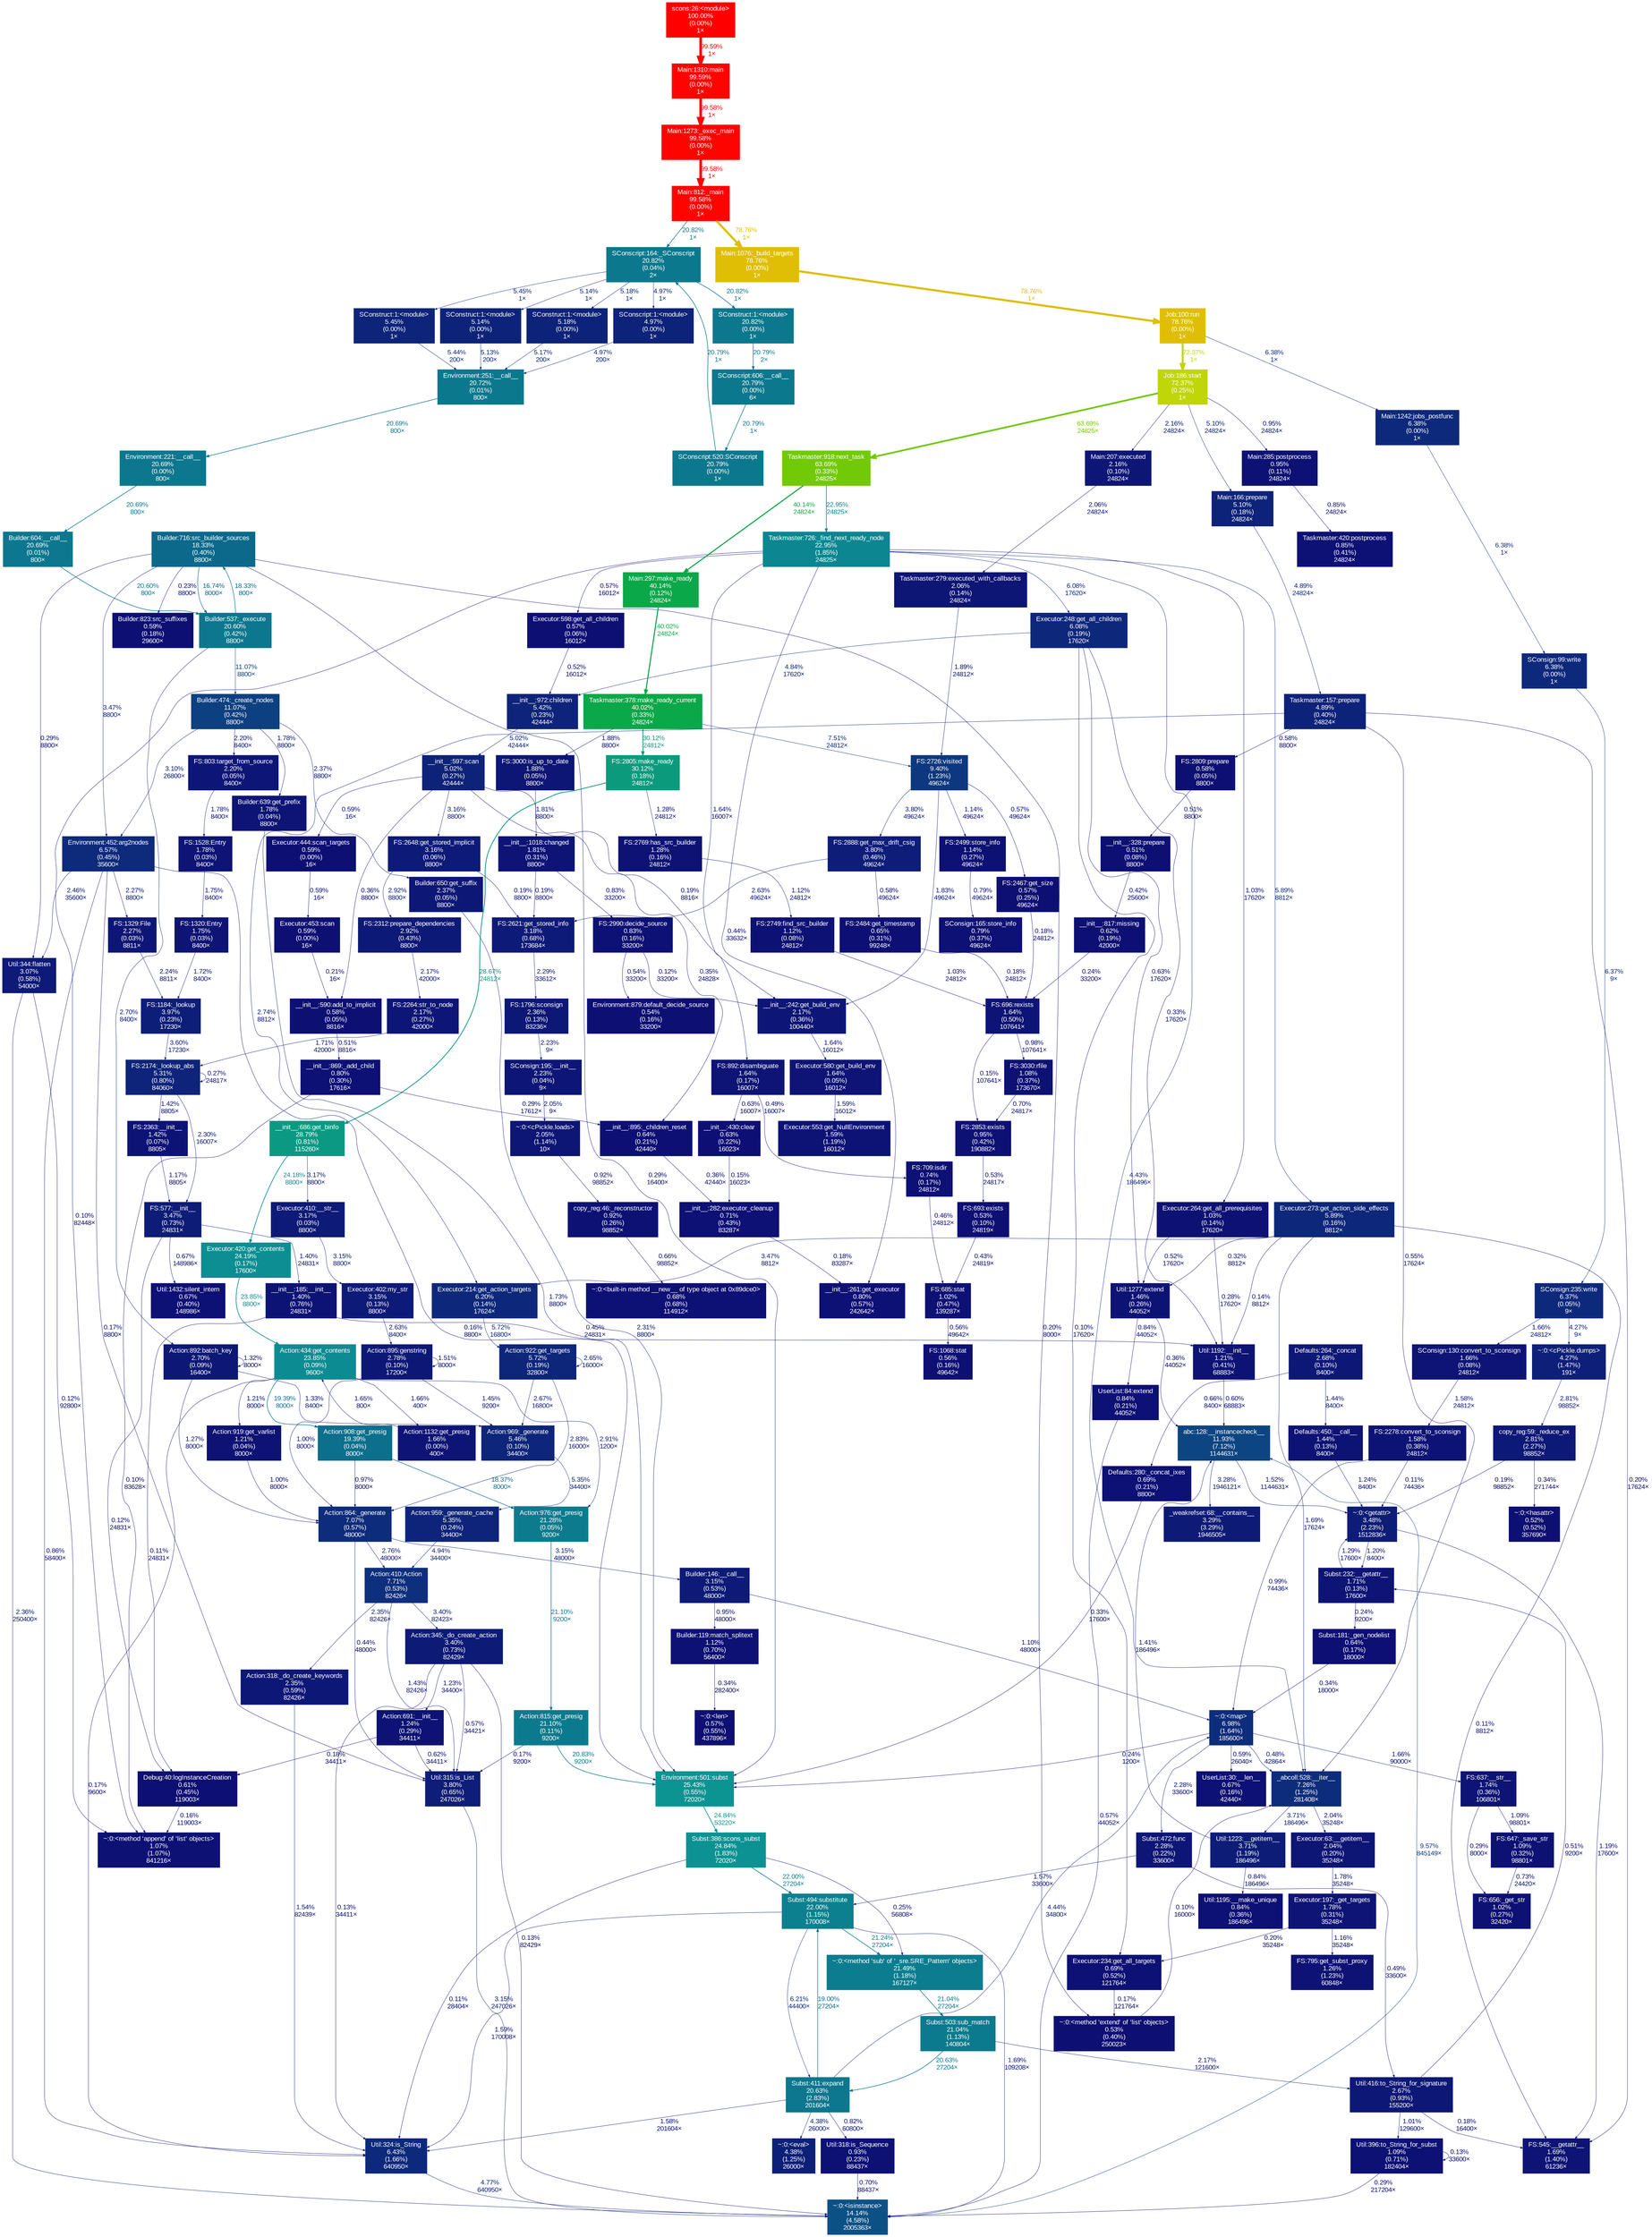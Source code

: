 digraph {
	graph [ranksep=0.25, fontname=Arial, nodesep=0.125];
	node [fontname=Arial, style=filled, height=0, width=0, shape=box, fontcolor=white];
	edge [fontname=Arial];
	0 [color="#0d247a", fontcolor="#ffffff", fontsize="10.00", label="FS:2174:_lookup_abs\n5.31%\n(0.80%)\n84060×"];
	0 -> 0 [color="#0d0e73", label="0.27%\n24817×", arrowsize="0.35", fontsize="10.00", fontcolor="#0d0e73", labeldistance="0.50", penwidth="0.50"];
	0 -> 933 [color="#0d1375", label="1.42%\n8805×", arrowsize="0.35", fontsize="10.00", fontcolor="#0d1375", labeldistance="0.50", penwidth="0.50"];
	0 -> 583 [color="#0d1676", label="2.30%\n16007×", arrowsize="0.35", fontsize="10.00", fontcolor="#0d1676", labeldistance="0.50", penwidth="0.50"];
	1 [color="#0d1e78", fontcolor="#ffffff", fontsize="10.00", label="FS:1184:_lookup\n3.97%\n(0.23%)\n17230×"];
	1 -> 0 [color="#0d1c77", label="3.60%\n17230×", arrowsize="0.35", fontsize="10.00", fontcolor="#0d1c77", labeldistance="0.50", penwidth="0.50"];
	2 [color="#0d1676", fontcolor="#ffffff", fontsize="10.00", label="FS:2264:str_to_node\n2.17%\n(0.27%)\n42000×"];
	2 -> 0 [color="#0d1475", label="1.71%\n42000×", arrowsize="0.35", fontsize="10.00", fontcolor="#0d1475", labeldistance="0.50", penwidth="0.50"];
	4 [color="#0c8691", fontcolor="#ffffff", fontsize="10.00", label="Taskmaster:726:_find_next_ready_node\n22.95%\n(1.85%)\n24825×"];
	4 -> 194 [color="#0d1475", label="1.64%\n16007×", arrowsize="0.35", fontsize="10.00", fontcolor="#0d1475", labeldistance="0.50", penwidth="0.50"];
	4 -> 329 [color="#0d277a", label="5.89%\n8812×", arrowsize="0.35", fontsize="10.00", fontcolor="#0d277a", labeldistance="0.50", penwidth="0.50"];
	4 -> 881 [color="#0d1174", label="1.03%\n17620×", arrowsize="0.35", fontsize="10.00", fontcolor="#0d1174", labeldistance="0.50", penwidth="0.50"];
	4 -> 916 [color="#0d0d73", label="0.10%\n82448×", arrowsize="0.35", fontsize="10.00", fontcolor="#0d0d73", labeldistance="0.50", penwidth="0.50"];
	4 -> 149 [color="#0d0f73", label="0.44%\n33632×", arrowsize="0.35", fontsize="10.00", fontcolor="#0d0f73", labeldistance="0.50", penwidth="0.50"];
	4 -> 343 [color="#0d0f73", label="0.57%\n16012×", arrowsize="0.35", fontsize="10.00", fontcolor="#0d0f73", labeldistance="0.50", penwidth="0.50"];
	4 -> 697 [color="#0d2078", label="4.43%\n186496×", arrowsize="0.35", fontsize="10.00", fontcolor="#0d2078", labeldistance="0.50", penwidth="0.50"];
	4 -> 668 [color="#0d277b", label="6.08%\n17620×", arrowsize="0.35", fontsize="10.00", fontcolor="#0d277b", labeldistance="0.50", penwidth="0.50"];
	11 [color="#0d1074", fontcolor="#ffffff", fontsize="10.00", label="__init__:282:executor_cleanup\n0.71%\n(0.43%)\n83287×"];
	11 -> 149 [color="#0d0d73", label="0.18%\n83287×", arrowsize="0.35", fontsize="10.00", fontcolor="#0d0d73", labeldistance="0.50", penwidth="0.50"];
	12 [color="#0d1876", fontcolor="#ffffff", fontsize="10.00", label="Action:892:batch_key\n2.70%\n(0.09%)\n16400×"];
	12 -> 202 [color="#0d1274", label="1.33%\n8400×", arrowsize="0.35", fontsize="10.00", fontcolor="#0d1274", labeldistance="0.50", penwidth="0.50"];
	12 -> 563 [color="#0d1274", label="1.27%\n8000×", arrowsize="0.35", fontsize="10.00", fontcolor="#0d1274", labeldistance="0.50", penwidth="0.50"];
	12 -> 12 [color="#0d1274", label="1.32%\n8000×", arrowsize="0.35", fontsize="10.00", fontcolor="#0d1274", labeldistance="0.50", penwidth="0.50"];
	13 [color="#0c778e", fontcolor="#ffffff", fontsize="10.00", label="Builder:537:_execute\n20.60%\n(0.42%)\n8800×"];
	13 -> 12 [color="#0d1876", label="2.70%\n8400×", arrowsize="0.35", fontsize="10.00", fontcolor="#0d1876", labeldistance="0.50", penwidth="0.50"];
	13 -> 15 [color="#0c698b", label="18.33%\n800×", arrowsize="0.43", fontsize="10.00", fontcolor="#0c698b", labeldistance="0.73", penwidth="0.73"];
	13 -> 16 [color="#0d4081", label="11.07%\n8800×", arrowsize="0.35", fontsize="10.00", fontcolor="#0d4081", labeldistance="0.50", penwidth="0.50"];
	15 [color="#0c698b", fontcolor="#ffffff", fontsize="10.00", label="Builder:716:src_builder_sources\n18.33%\n(0.40%)\n8800×"];
	15 -> 357 [color="#0d0e73", label="0.29%\n16400×", arrowsize="0.35", fontsize="10.00", fontcolor="#0d0e73", labeldistance="0.50", penwidth="0.50"];
	15 -> 359 [color="#0d1c77", label="3.47%\n8800×", arrowsize="0.35", fontsize="10.00", fontcolor="#0d1c77", labeldistance="0.50", penwidth="0.50"];
	15 -> 13 [color="#0c5f88", label="16.74%\n8000×", arrowsize="0.41", fontsize="10.00", fontcolor="#0c5f88", labeldistance="0.67", penwidth="0.67"];
	15 -> 83 [color="#0d0e73", label="0.23%\n8800×", arrowsize="0.35", fontsize="10.00", fontcolor="#0d0e73", labeldistance="0.50", penwidth="0.50"];
	15 -> 309 [color="#0d0e73", label="0.29%\n8800×", arrowsize="0.35", fontsize="10.00", fontcolor="#0d0e73", labeldistance="0.50", penwidth="0.50"];
	15 -> 517 [color="#0d0e73", label="0.20%\n8000×", arrowsize="0.35", fontsize="10.00", fontcolor="#0d0e73", labeldistance="0.50", penwidth="0.50"];
	16 [color="#0d4081", fontcolor="#ffffff", fontsize="10.00", label="Builder:474:_create_nodes\n11.07%\n(0.42%)\n8800×"];
	16 -> 359 [color="#0d1a77", label="3.10%\n26800×", arrowsize="0.35", fontsize="10.00", fontcolor="#0d1a77", labeldistance="0.50", penwidth="0.50"];
	16 -> 78 [color="#0d1676", label="2.20%\n8400×", arrowsize="0.35", fontsize="10.00", fontcolor="#0d1676", labeldistance="0.50", penwidth="0.50"];
	16 -> 360 [color="#0d1475", label="1.78%\n8800×", arrowsize="0.35", fontsize="10.00", fontcolor="#0d1475", labeldistance="0.50", penwidth="0.50"];
	16 -> 158 [color="#0d1776", label="2.37%\n8800×", arrowsize="0.35", fontsize="10.00", fontcolor="#0d1776", labeldistance="0.50", penwidth="0.50"];
	18 [color="#0d0f73", fontcolor="#ffffff", fontsize="10.00", label="Environment:879:default_decide_source\n0.54%\n(0.16%)\n33200×"];
	50 [color="#fe0400", fontcolor="#ffffff", fontsize="10.00", label="Main:812:_main\n99.58%\n(0.00%)\n1×"];
	50 -> 260 [color="#0c788e", label="20.82%\n1×", arrowsize="0.46", fontsize="10.00", fontcolor="#0c788e", labeldistance="0.83", penwidth="0.83"];
	50 -> 398 [color="#dfbe05", label="78.76%\n1×", arrowsize="0.89", fontsize="10.00", fontcolor="#dfbe05", labeldistance="3.15", penwidth="3.15"];
	64 [color="#fe0400", fontcolor="#ffffff", fontsize="10.00", label="Main:1310:main\n99.59%\n(0.00%)\n1×"];
	64 -> 313 [color="#fe0400", label="99.58%\n1×", arrowsize="1.00", fontsize="10.00", fontcolor="#fe0400", labeldistance="3.98", penwidth="3.98"];
	74 [color="#0c9983", fontcolor="#ffffff", fontsize="10.00", label="__init__:686:get_binfo\n28.79%\n(0.81%)\n115260×"];
	74 -> 615 [color="#0c8e92", label="24.18%\n8800×", arrowsize="0.49", fontsize="10.00", fontcolor="#0c8e92", labeldistance="0.97", penwidth="0.97"];
	74 -> 240 [color="#0d1a77", label="3.17%\n8800×", arrowsize="0.35", fontsize="10.00", fontcolor="#0d1a77", labeldistance="0.50", penwidth="0.50"];
	78 [color="#0d1676", fontcolor="#ffffff", fontsize="10.00", label="FS:803:target_from_source\n2.20%\n(0.05%)\n8400×"];
	78 -> 135 [color="#0d1475", label="1.78%\n8400×", arrowsize="0.35", fontsize="10.00", fontcolor="#0d1475", labeldistance="0.50", penwidth="0.50"];
	83 [color="#0d0f73", fontcolor="#ffffff", fontsize="10.00", label="Builder:823:src_suffixes\n0.59%\n(0.18%)\n29600×"];
	94 [color="#0c788e", fontcolor="#ffffff", fontsize="10.00", label="SConscript:520:SConscript\n20.79%\n(0.00%)\n1×"];
	94 -> 260 [color="#0c788e", label="20.79%\n1×", arrowsize="0.46", fontsize="10.00", fontcolor="#0c788e", labeldistance="0.83", penwidth="0.83"];
	120 [color="#0ba849", fontcolor="#ffffff", fontsize="10.00", label="Taskmaster:378:make_ready_current\n40.02%\n(0.33%)\n24824×"];
	120 -> 689 [color="#0d1575", label="1.88%\n8800×", arrowsize="0.35", fontsize="10.00", fontcolor="#0d1575", labeldistance="0.50", penwidth="0.50"];
	120 -> 601 [color="#0c9a7d", label="30.12%\n24812×", arrowsize="0.55", fontsize="10.00", fontcolor="#0c9a7d", labeldistance="1.20", penwidth="1.20"];
	120 -> 121 [color="#0d2e7c", label="7.51%\n24812×", arrowsize="0.35", fontsize="10.00", fontcolor="#0d2e7c", labeldistance="0.50", penwidth="0.50"];
	121 [color="#0d387f", fontcolor="#ffffff", fontsize="10.00", label="FS:2726:visited\n9.40%\n(1.23%)\n49624×"];
	121 -> 781 [color="#0d0f73", label="0.57%\n49624×", arrowsize="0.35", fontsize="10.00", fontcolor="#0d0f73", labeldistance="0.50", penwidth="0.50"];
	121 -> 532 [color="#0d1174", label="1.14%\n49624×", arrowsize="0.35", fontsize="10.00", fontcolor="#0d1174", labeldistance="0.50", penwidth="0.50"];
	121 -> 502 [color="#0d1d78", label="3.80%\n49624×", arrowsize="0.35", fontsize="10.00", fontcolor="#0d1d78", labeldistance="0.50", penwidth="0.50"];
	121 -> 152 [color="#0d1475", label="1.83%\n49624×", arrowsize="0.35", fontsize="10.00", fontcolor="#0d1475", labeldistance="0.50", penwidth="0.50"];
	122 [color="#0d2279", fontcolor="#ffffff", fontsize="10.00", label="__init__:597:scan\n5.02%\n(0.27%)\n42444×"];
	122 -> 546 [color="#0d1a77", label="3.16%\n8800×", arrowsize="0.35", fontsize="10.00", fontcolor="#0d1a77", labeldistance="0.50", penwidth="0.50"];
	122 -> 209 [color="#0d0e73", label="0.35%\n24828×", arrowsize="0.35", fontsize="10.00", fontcolor="#0d0e73", labeldistance="0.50", penwidth="0.50"];
	122 -> 152 [color="#0d0e73", label="0.19%\n8816×", arrowsize="0.35", fontsize="10.00", fontcolor="#0d0e73", labeldistance="0.50", penwidth="0.50"];
	122 -> 733 [color="#0d0f73", label="0.59%\n16×", arrowsize="0.35", fontsize="10.00", fontcolor="#0d0f73", labeldistance="0.50", penwidth="0.50"];
	122 -> 702 [color="#0d0e73", label="0.36%\n8800×", arrowsize="0.35", fontsize="10.00", fontcolor="#0d0e73", labeldistance="0.50", penwidth="0.50"];
	124 [color="#0d1475", fontcolor="#ffffff", fontsize="10.00", label="__init__:1018:changed\n1.81%\n(0.31%)\n8800×"];
	124 -> 324 [color="#0d0e73", label="0.19%\n8800×", arrowsize="0.35", fontsize="10.00", fontcolor="#0d0e73", labeldistance="0.50", penwidth="0.50"];
	124 -> 181 [color="#0d1074", label="0.83%\n33200×", arrowsize="0.35", fontsize="10.00", fontcolor="#0d1074", labeldistance="0.50", penwidth="0.50"];
	125 [color="#0d1676", fontcolor="#ffffff", fontsize="10.00", label="Main:207:executed\n2.16%\n(0.10%)\n24824×"];
	125 -> 612 [color="#0d1575", label="2.06%\n24824×", arrowsize="0.35", fontsize="10.00", fontcolor="#0d1575", labeldistance="0.50", penwidth="0.50"];
	129 [color="#0d247a", fontcolor="#ffffff", fontsize="10.00", label="__init__:972:children\n5.42%\n(0.23%)\n42444×"];
	129 -> 122 [color="#0d2279", label="5.02%\n42444×", arrowsize="0.35", fontsize="10.00", fontcolor="#0d2279", labeldistance="0.50", penwidth="0.50"];
	134 [color="#0d1475", fontcolor="#ffffff", fontsize="10.00", label="FS:1320:Entry\n1.75%\n(0.03%)\n8400×"];
	134 -> 1 [color="#0d1475", label="1.72%\n8400×", arrowsize="0.35", fontsize="10.00", fontcolor="#0d1475", labeldistance="0.50", penwidth="0.50"];
	135 [color="#0d1475", fontcolor="#ffffff", fontsize="10.00", label="FS:1528:Entry\n1.78%\n(0.03%)\n8400×"];
	135 -> 134 [color="#0d1475", label="1.75%\n8400×", arrowsize="0.35", fontsize="10.00", fontcolor="#0d1475", labeldistance="0.50", penwidth="0.50"];
	149 [color="#0d1074", fontcolor="#ffffff", fontsize="10.00", label="__init__:261:get_executor\n0.80%\n(0.57%)\n242642×"];
	151 [color="#72c908", fontcolor="#ffffff", fontsize="10.00", label="Taskmaster:918:next_task\n63.69%\n(0.33%)\n24825×"];
	151 -> 4 [color="#0c8691", label="22.95%\n24825×", arrowsize="0.48", fontsize="10.00", fontcolor="#0c8691", labeldistance="0.92", penwidth="0.92"];
	151 -> 1182 [color="#0ba849", label="40.14%\n24824×", arrowsize="0.63", fontsize="10.00", fontcolor="#0ba849", labeldistance="1.61", penwidth="1.61"];
	152 [color="#0d1676", fontcolor="#ffffff", fontsize="10.00", label="__init__:242:get_build_env\n2.17%\n(0.36%)\n100440×"];
	152 -> 586 [color="#0d1475", label="1.64%\n16012×", arrowsize="0.35", fontsize="10.00", fontcolor="#0d1475", labeldistance="0.50", penwidth="0.50"];
	153 [color="#0d2279", fontcolor="#ffffff", fontsize="10.00", label="Taskmaster:157:prepare\n4.89%\n(0.40%)\n24824×"];
	153 -> 697 [color="#0d0f73", label="0.55%\n17624×", arrowsize="0.35", fontsize="10.00", fontcolor="#0d0f73", labeldistance="0.50", penwidth="0.50"];
	153 -> 175 [color="#0d0e73", label="0.20%\n17624×", arrowsize="0.35", fontsize="10.00", fontcolor="#0d0e73", labeldistance="0.50", penwidth="0.50"];
	153 -> 637 [color="#0d0f73", label="0.58%\n8800×", arrowsize="0.35", fontsize="10.00", fontcolor="#0d0f73", labeldistance="0.50", penwidth="0.50"];
	153 -> 734 [color="#0d1876", label="2.74%\n8812×", arrowsize="0.35", fontsize="10.00", fontcolor="#0d1876", labeldistance="0.50", penwidth="0.50"];
	156 [color="#0d1274", fontcolor="#ffffff", fontsize="10.00", label="Action:919:get_varlist\n1.21%\n(0.04%)\n8000×"];
	156 -> 563 [color="#0d1174", label="1.00%\n8000×", arrowsize="0.35", fontsize="10.00", fontcolor="#0d1174", labeldistance="0.50", penwidth="0.50"];
	157 [color="#0c8c92", fontcolor="#ffffff", fontsize="10.00", label="Action:434:get_contents\n23.85%\n(0.09%)\n9600×"];
	157 -> 614 [color="#0d1475", label="1.66%\n400×", arrowsize="0.35", fontsize="10.00", fontcolor="#0d1475", labeldistance="0.50", penwidth="0.50"];
	157 -> 156 [color="#0d1274", label="1.21%\n8000×", arrowsize="0.35", fontsize="10.00", fontcolor="#0d1274", labeldistance="0.50", penwidth="0.50"];
	157 -> 301 [color="#0d0d73", label="0.17%\n9600×", arrowsize="0.35", fontsize="10.00", fontcolor="#0d0d73", labeldistance="0.50", penwidth="0.50"];
	157 -> 1039 [color="#0d1976", label="2.91%\n1200×", arrowsize="0.35", fontsize="10.00", fontcolor="#0d1976", labeldistance="0.50", penwidth="0.50"];
	157 -> 1040 [color="#0c6f8c", label="19.39%\n8000×", arrowsize="0.44", fontsize="10.00", fontcolor="#0c6f8c", labeldistance="0.78", penwidth="0.78"];
	158 [color="#0d1776", fontcolor="#ffffff", fontsize="10.00", label="Builder:650:get_suffix\n2.37%\n(0.05%)\n8800×"];
	158 -> 357 [color="#0d1676", label="2.31%\n8800×", arrowsize="0.35", fontsize="10.00", fontcolor="#0d1676", labeldistance="0.50", penwidth="0.50"];
	159 [color="#0d1174", fontcolor="#ffffff", fontsize="10.00", label="FS:656:_get_str\n1.02%\n(0.27%)\n32420×"];
	160 [color="#0d0f74", fontcolor="#ffffff", fontsize="10.00", label="__init__:817:missing\n0.62%\n(0.19%)\n42000×"];
	160 -> 780 [color="#0d0e73", label="0.24%\n33200×", arrowsize="0.35", fontsize="10.00", fontcolor="#0d0e73", labeldistance="0.50", penwidth="0.50"];
	175 [color="#0d1475", fontcolor="#ffffff", fontsize="10.00", label="FS:545:__getattr__\n1.69%\n(1.40%)\n61236×"];
	177 [color="#0c9293", fontcolor="#ffffff", fontsize="10.00", label="Subst:386:scons_subst\n24.84%\n(1.83%)\n72020×"];
	177 -> 296 [color="#0c808f", label="22.00%\n27204×", arrowsize="0.47", fontsize="10.00", fontcolor="#0c808f", labeldistance="0.88", penwidth="0.88"];
	177 -> 301 [color="#0d0d73", label="0.11%\n28404×", arrowsize="0.35", fontsize="10.00", fontcolor="#0d0d73", labeldistance="0.50", penwidth="0.50"];
	177 -> 893 [color="#0d0e73", label="0.25%\n56808×", arrowsize="0.35", fontsize="10.00", fontcolor="#0d0e73", labeldistance="0.50", penwidth="0.50"];
	181 [color="#0d1074", fontcolor="#ffffff", fontsize="10.00", label="FS:2990:decide_source\n0.83%\n(0.16%)\n33200×"];
	181 -> 152 [color="#0d0d73", label="0.12%\n33200×", arrowsize="0.35", fontsize="10.00", fontcolor="#0d0d73", labeldistance="0.50", penwidth="0.50"];
	181 -> 18 [color="#0d0f73", label="0.54%\n33200×", arrowsize="0.35", fontsize="10.00", fontcolor="#0d0f73", labeldistance="0.50", penwidth="0.50"];
	183 [color="#ff0000", fontcolor="#ffffff", fontsize="10.00", label="scons:26:<module>\n100.00%\n(0.00%)\n1×"];
	183 -> 64 [color="#fe0400", label="99.59%\n1×", arrowsize="1.00", fontsize="10.00", fontcolor="#fe0400", labeldistance="3.98", penwidth="3.98"];
	190 [color="#0d1274", fontcolor="#ffffff", fontsize="10.00", label="FS:795:get_subst_proxy\n1.26%\n(1.23%)\n60848×"];
	193 [color="#0d1475", fontcolor="#ffffff", fontsize="10.00", label="Executor:197:_get_targets\n1.78%\n(0.31%)\n35248×"];
	193 -> 190 [color="#0d1274", label="1.16%\n35248×", arrowsize="0.35", fontsize="10.00", fontcolor="#0d1274", labeldistance="0.50", penwidth="0.50"];
	193 -> 519 [color="#0d0e73", label="0.20%\n35248×", arrowsize="0.35", fontsize="10.00", fontcolor="#0d0e73", labeldistance="0.50", penwidth="0.50"];
	194 [color="#0d1475", fontcolor="#ffffff", fontsize="10.00", label="FS:892:disambiguate\n1.64%\n(0.17%)\n16007×"];
	194 -> 862 [color="#0d0f73", label="0.49%\n16007×", arrowsize="0.35", fontsize="10.00", fontcolor="#0d0f73", labeldistance="0.50", penwidth="0.50"];
	194 -> 207 [color="#0d0f74", label="0.63%\n16007×", arrowsize="0.35", fontsize="10.00", fontcolor="#0d0f74", labeldistance="0.50", penwidth="0.50"];
	201 [color="#0d247a", fontcolor="#ffffff", fontsize="10.00", label="Action:959:_generate_cache\n5.35%\n(0.24%)\n34400×"];
	201 -> 514 [color="#0d2279", label="4.94%\n34400×", arrowsize="0.35", fontsize="10.00", fontcolor="#0d2279", labeldistance="0.50", penwidth="0.50"];
	202 [color="#0d257a", fontcolor="#ffffff", fontsize="10.00", label="Action:969:_generate\n5.46%\n(0.10%)\n34400×"];
	202 -> 201 [color="#0d247a", label="5.35%\n34400×", arrowsize="0.35", fontsize="10.00", fontcolor="#0d247a", labeldistance="0.50", penwidth="0.50"];
	207 [color="#0d0f74", fontcolor="#ffffff", fontsize="10.00", label="__init__:430:clear\n0.63%\n(0.22%)\n16023×"];
	207 -> 11 [color="#0d0d73", label="0.15%\n16023×", arrowsize="0.35", fontsize="10.00", fontcolor="#0d0d73", labeldistance="0.50", penwidth="0.50"];
	208 [color="#0d1375", fontcolor="#ffffff", fontsize="10.00", label="__init__:185:__init__\n1.40%\n(0.76%)\n24831×"];
	208 -> 926 [color="#0d0d73", label="0.11%\n24831×", arrowsize="0.35", fontsize="10.00", fontcolor="#0d0d73", labeldistance="0.50", penwidth="0.50"];
	208 -> 957 [color="#0d0f73", label="0.45%\n24831×", arrowsize="0.35", fontsize="10.00", fontcolor="#0d0f73", labeldistance="0.50", penwidth="0.50"];
	209 [color="#0d0f74", fontcolor="#ffffff", fontsize="10.00", label="__init__:895:_children_reset\n0.64%\n(0.21%)\n42440×"];
	209 -> 11 [color="#0d0e73", label="0.36%\n42440×", arrowsize="0.35", fontsize="10.00", fontcolor="#0d0e73", labeldistance="0.50", penwidth="0.50"];
	210 [color="#0d0f73", fontcolor="#ffffff", fontsize="10.00", label="Executor:453:scan\n0.59%\n(0.00%)\n16×"];
	210 -> 702 [color="#0d0e73", label="0.21%\n16×", arrowsize="0.35", fontsize="10.00", fontcolor="#0d0e73", labeldistance="0.50", penwidth="0.50"];
	213 [color="#0d2c7c", fontcolor="#ffffff", fontsize="10.00", label="~:0:<map>\n6.98%\n(1.64%)\n185600×"];
	213 -> 905 [color="#0d1676", label="2.28%\n33600×", arrowsize="0.35", fontsize="10.00", fontcolor="#0d1676", labeldistance="0.50", penwidth="0.50"];
	213 -> 697 [color="#0d0f73", label="0.48%\n42864×", arrowsize="0.35", fontsize="10.00", fontcolor="#0d0f73", labeldistance="0.50", penwidth="0.50"];
	213 -> 475 [color="#0d0f74", label="0.59%\n26040×", arrowsize="0.35", fontsize="10.00", fontcolor="#0d0f74", labeldistance="0.50", penwidth="0.50"];
	213 -> 442 [color="#0d1475", label="1.66%\n90000×", arrowsize="0.35", fontsize="10.00", fontcolor="#0d1475", labeldistance="0.50", penwidth="0.50"];
	213 -> 357 [color="#0d0e73", label="0.24%\n1200×", arrowsize="0.35", fontsize="10.00", fontcolor="#0d0e73", labeldistance="0.50", penwidth="0.50"];
	218 [color="#0d1876", fontcolor="#ffffff", fontsize="10.00", label="Util:416:to_String_for_signature\n2.67%\n(0.93%)\n155200×"];
	218 -> 307 [color="#0d1174", label="1.01%\n129600×", arrowsize="0.35", fontsize="10.00", fontcolor="#0d1174", labeldistance="0.50", penwidth="0.50"];
	218 -> 459 [color="#0d0f73", label="0.51%\n9200×", arrowsize="0.35", fontsize="10.00", fontcolor="#0d0f73", labeldistance="0.50", penwidth="0.50"];
	218 -> 175 [color="#0d0d73", label="0.18%\n16400×", arrowsize="0.35", fontsize="10.00", fontcolor="#0d0d73", labeldistance="0.50", penwidth="0.50"];
	219 [color="#c0d606", fontcolor="#ffffff", fontsize="10.00", label="Job:186:start\n72.37%\n(0.25%)\n1×"];
	219 -> 1248 [color="#0d2379", label="5.10%\n24824×", arrowsize="0.35", fontsize="10.00", fontcolor="#0d2379", labeldistance="0.50", penwidth="0.50"];
	219 -> 354 [color="#0d1174", label="0.95%\n24824×", arrowsize="0.35", fontsize="10.00", fontcolor="#0d1174", labeldistance="0.50", penwidth="0.50"];
	219 -> 151 [color="#72c908", label="63.69%\n24825×", arrowsize="0.80", fontsize="10.00", fontcolor="#72c908", labeldistance="2.55", penwidth="2.55"];
	219 -> 125 [color="#0d1676", label="2.16%\n24824×", arrowsize="0.35", fontsize="10.00", fontcolor="#0d1676", labeldistance="0.50", penwidth="0.50"];
	239 [color="#0d1a77", fontcolor="#ffffff", fontsize="10.00", label="Executor:402:my_str\n3.15%\n(0.13%)\n8800×"];
	239 -> 592 [color="#0d1876", label="2.63%\n8400×", arrowsize="0.35", fontsize="10.00", fontcolor="#0d1876", labeldistance="0.50", penwidth="0.50"];
	240 [color="#0d1a77", fontcolor="#ffffff", fontsize="10.00", label="Executor:410:__str__\n3.17%\n(0.03%)\n8800×"];
	240 -> 239 [color="#0d1a77", label="3.15%\n8800×", arrowsize="0.35", fontsize="10.00", fontcolor="#0d1a77", labeldistance="0.50", penwidth="0.50"];
	260 [color="#0c788e", fontcolor="#ffffff", fontsize="10.00", label="SConscript:164:_SConscript\n20.82%\n(0.04%)\n2×"];
	260 -> 372 [color="#0c788e", label="20.82%\n1×", arrowsize="0.46", fontsize="10.00", fontcolor="#0c788e", labeldistance="0.83", penwidth="0.83"];
	260 -> 370 [color="#0d247a", label="5.45%\n1×", arrowsize="0.35", fontsize="10.00", fontcolor="#0d247a", labeldistance="0.50", penwidth="0.50"];
	260 -> 371 [color="#0d2379", label="5.14%\n1×", arrowsize="0.35", fontsize="10.00", fontcolor="#0d2379", labeldistance="0.50", penwidth="0.50"];
	260 -> 374 [color="#0d2379", label="5.18%\n1×", arrowsize="0.35", fontsize="10.00", fontcolor="#0d2379", labeldistance="0.50", penwidth="0.50"];
	260 -> 373 [color="#0d2279", label="4.97%\n1×", arrowsize="0.35", fontsize="10.00", fontcolor="#0d2279", labeldistance="0.50", penwidth="0.50"];
	270 [color="#0d0f73", fontcolor="#ffffff", fontsize="10.00", label="FS:1068:stat\n0.56%\n(0.16%)\n49642×"];
	274 [color="#0d1274", fontcolor="#ffffff", fontsize="10.00", label="Action:691:__init__\n1.24%\n(0.29%)\n34411×"];
	274 -> 323 [color="#0d0f74", label="0.62%\n34411×", arrowsize="0.35", fontsize="10.00", fontcolor="#0d0f74", labeldistance="0.50", penwidth="0.50"];
	274 -> 926 [color="#0d0d73", label="0.18%\n34411×", arrowsize="0.35", fontsize="10.00", fontcolor="#0d0d73", labeldistance="0.50", penwidth="0.50"];
	276 [color="#0d1b77", fontcolor="#ffffff", fontsize="10.00", label="Action:345:_do_create_action\n3.40%\n(0.73%)\n82429×"];
	276 -> 323 [color="#0d0f73", label="0.57%\n34421×", arrowsize="0.35", fontsize="10.00", fontcolor="#0d0f73", labeldistance="0.50", penwidth="0.50"];
	276 -> 294 [color="#0d0d73", label="0.13%\n82429×", arrowsize="0.35", fontsize="10.00", fontcolor="#0d0d73", labeldistance="0.50", penwidth="0.50"];
	276 -> 301 [color="#0d0d73", label="0.13%\n34411×", arrowsize="0.35", fontsize="10.00", fontcolor="#0d0d73", labeldistance="0.50", penwidth="0.50"];
	276 -> 274 [color="#0d1274", label="1.23%\n34400×", arrowsize="0.35", fontsize="10.00", fontcolor="#0d1274", labeldistance="0.50", penwidth="0.50"];
	294 [color="#0c5185", fontcolor="#ffffff", fontsize="10.00", label="~:0:<isinstance>\n14.14%\n(4.58%)\n2005363×"];
	294 -> 453 [color="#0d387f", label="9.57%\n845149×", arrowsize="0.35", fontsize="10.00", fontcolor="#0d387f", labeldistance="0.50", penwidth="0.50"];
	296 [color="#0c808f", fontcolor="#ffffff", fontsize="10.00", label="Subst:494:substitute\n22.00%\n(1.15%)\n170008×"];
	296 -> 428 [color="#0d287b", label="6.21%\n44400×", arrowsize="0.35", fontsize="10.00", fontcolor="#0d287b", labeldistance="0.50", penwidth="0.50"];
	296 -> 301 [color="#0d1375", label="1.59%\n170008×", arrowsize="0.35", fontsize="10.00", fontcolor="#0d1375", labeldistance="0.50", penwidth="0.50"];
	296 -> 294 [color="#0d1475", label="1.69%\n109208×", arrowsize="0.35", fontsize="10.00", fontcolor="#0d1475", labeldistance="0.50", penwidth="0.50"];
	296 -> 893 [color="#0c7b8e", label="21.24%\n27204×", arrowsize="0.46", fontsize="10.00", fontcolor="#0c7b8e", labeldistance="0.85", penwidth="0.85"];
	299 [color="#0d1174", fontcolor="#ffffff", fontsize="10.00", label="Util:318:is_Sequence\n0.93%\n(0.23%)\n88437×"];
	299 -> 294 [color="#0d1074", label="0.70%\n88437×", arrowsize="0.35", fontsize="10.00", fontcolor="#0d1074", labeldistance="0.50", penwidth="0.50"];
	301 [color="#0d297b", fontcolor="#ffffff", fontsize="10.00", label="Util:324:is_String\n6.43%\n(1.66%)\n640950×"];
	301 -> 294 [color="#0d2179", label="4.77%\n640950×", arrowsize="0.35", fontsize="10.00", fontcolor="#0d2179", labeldistance="0.50", penwidth="0.50"];
	303 [color="#0d1074", fontcolor="#ffffff", fontsize="10.00", label="UserList:84:extend\n0.84%\n(0.21%)\n44052×"];
	303 -> 294 [color="#0d0f73", label="0.57%\n44052×", arrowsize="0.35", fontsize="10.00", fontcolor="#0d0f73", labeldistance="0.50", penwidth="0.50"];
	307 [color="#0d1174", fontcolor="#ffffff", fontsize="10.00", label="Util:396:to_String_for_subst\n1.09%\n(0.71%)\n182404×"];
	307 -> 307 [color="#0d0d73", label="0.13%\n33600×", arrowsize="0.35", fontsize="10.00", fontcolor="#0d0d73", labeldistance="0.50", penwidth="0.50"];
	307 -> 294 [color="#0d0e73", label="0.29%\n217204×", arrowsize="0.35", fontsize="10.00", fontcolor="#0d0e73", labeldistance="0.50", penwidth="0.50"];
	309 [color="#0d1a77", fontcolor="#ffffff", fontsize="10.00", label="Util:344:flatten\n3.07%\n(0.58%)\n54000×"];
	309 -> 916 [color="#0d0d73", label="0.12%\n92800×", arrowsize="0.35", fontsize="10.00", fontcolor="#0d0d73", labeldistance="0.50", penwidth="0.50"];
	309 -> 294 [color="#0d1776", label="2.36%\n250400×", arrowsize="0.35", fontsize="10.00", fontcolor="#0d1776", labeldistance="0.50", penwidth="0.50"];
	312 [color="#0d1676", fontcolor="#ffffff", fontsize="10.00", label="SConsign:195:__init__\n2.23%\n(0.04%)\n9×"];
	312 -> 998 [color="#0d1575", label="2.05%\n9×", arrowsize="0.35", fontsize="10.00", fontcolor="#0d1575", labeldistance="0.50", penwidth="0.50"];
	313 [color="#fe0400", fontcolor="#ffffff", fontsize="10.00", label="Main:1273:_exec_main\n99.58%\n(0.00%)\n1×"];
	313 -> 50 [color="#fe0400", label="99.58%\n1×", arrowsize="1.00", fontsize="10.00", fontcolor="#fe0400", labeldistance="3.98", penwidth="3.98"];
	316 [color="#0d1976", fontcolor="#ffffff", fontsize="10.00", label="FS:2312:prepare_dependencies\n2.92%\n(0.43%)\n8800×"];
	316 -> 2 [color="#0d1676", label="2.17%\n42000×", arrowsize="0.35", fontsize="10.00", fontcolor="#0d1676", labeldistance="0.50", penwidth="0.50"];
	321 [color="#0d1074", fontcolor="#ffffff", fontsize="10.00", label="Defaults:280:_concat_ixes\n0.69%\n(0.21%)\n8800×"];
	321 -> 357 [color="#0d0e73", label="0.33%\n17600×", arrowsize="0.35", fontsize="10.00", fontcolor="#0d0e73", labeldistance="0.50", penwidth="0.50"];
	323 [color="#0d1d78", fontcolor="#ffffff", fontsize="10.00", label="Util:315:is_List\n3.80%\n(0.65%)\n247026×"];
	323 -> 294 [color="#0d1a77", label="3.15%\n247026×", arrowsize="0.35", fontsize="10.00", fontcolor="#0d1a77", labeldistance="0.50", penwidth="0.50"];
	324 [color="#0d1a77", fontcolor="#ffffff", fontsize="10.00", label="FS:2621:get_stored_info\n3.18%\n(0.68%)\n173684×"];
	324 -> 1002 [color="#0d1676", label="2.29%\n33612×", arrowsize="0.35", fontsize="10.00", fontcolor="#0d1676", labeldistance="0.50", penwidth="0.50"];
	329 [color="#0d277a", fontcolor="#ffffff", fontsize="10.00", label="Executor:273:get_action_side_effects\n5.89%\n(0.16%)\n8812×"];
	329 -> 697 [color="#0d1475", label="1.69%\n17624×", arrowsize="0.35", fontsize="10.00", fontcolor="#0d1475", labeldistance="0.50", penwidth="0.50"];
	329 -> 1038 [color="#0d0e73", label="0.32%\n8812×", arrowsize="0.35", fontsize="10.00", fontcolor="#0d0e73", labeldistance="0.50", penwidth="0.50"];
	329 -> 957 [color="#0d0d73", label="0.14%\n8812×", arrowsize="0.35", fontsize="10.00", fontcolor="#0d0d73", labeldistance="0.50", penwidth="0.50"];
	329 -> 734 [color="#0d1b77", label="3.47%\n8812×", arrowsize="0.35", fontsize="10.00", fontcolor="#0d1b77", labeldistance="0.50", penwidth="0.50"];
	329 -> 175 [color="#0d0d73", label="0.11%\n8812×", arrowsize="0.35", fontsize="10.00", fontcolor="#0d0d73", labeldistance="0.50", penwidth="0.50"];
	330 [color="#0d1c77", fontcolor="#ffffff", fontsize="10.00", label="~:0:<getattr>\n3.48%\n(2.23%)\n1512836×"];
	330 -> 459 [color="#0d1274", label="1.20%\n8400×", arrowsize="0.35", fontsize="10.00", fontcolor="#0d1274", labeldistance="0.50", penwidth="0.50"];
	330 -> 175 [color="#0d1274", label="1.19%\n17600×", arrowsize="0.35", fontsize="10.00", fontcolor="#0d1274", labeldistance="0.50", penwidth="0.50"];
	343 [color="#0d0f73", fontcolor="#ffffff", fontsize="10.00", label="Executor:598:get_all_children\n0.57%\n(0.06%)\n16012×"];
	343 -> 129 [color="#0d0f73", label="0.52%\n16012×", arrowsize="0.35", fontsize="10.00", fontcolor="#0d0f73", labeldistance="0.50", penwidth="0.50"];
	354 [color="#0d1174", fontcolor="#ffffff", fontsize="10.00", label="Main:285:postprocess\n0.95%\n(0.11%)\n24824×"];
	354 -> 680 [color="#0d1074", label="0.85%\n24824×", arrowsize="0.35", fontsize="10.00", fontcolor="#0d1074", labeldistance="0.50", penwidth="0.50"];
	357 [color="#0c9492", fontcolor="#ffffff", fontsize="10.00", label="Environment:501:subst\n25.43%\n(0.55%)\n72020×"];
	357 -> 177 [color="#0c9293", label="24.84%\n53220×", arrowsize="0.50", fontsize="10.00", fontcolor="#0c9293", labeldistance="0.99", penwidth="0.99"];
	358 [color="#0c7a8e", fontcolor="#ffffff", fontsize="10.00", label="Action:815:get_presig\n21.10%\n(0.11%)\n9200×"];
	358 -> 323 [color="#0d0d73", label="0.17%\n9200×", arrowsize="0.35", fontsize="10.00", fontcolor="#0d0d73", labeldistance="0.50", penwidth="0.50"];
	358 -> 357 [color="#0c788e", label="20.83%\n9200×", arrowsize="0.46", fontsize="10.00", fontcolor="#0c788e", labeldistance="0.83", penwidth="0.83"];
	359 [color="#0d2a7b", fontcolor="#ffffff", fontsize="10.00", label="Environment:452:arg2nodes\n6.57%\n(0.45%)\n35600×"];
	359 -> 674 [color="#0d1676", label="2.27%\n8800×", arrowsize="0.35", fontsize="10.00", fontcolor="#0d1676", labeldistance="0.50", penwidth="0.50"];
	359 -> 323 [color="#0d0d73", label="0.17%\n8800×", arrowsize="0.35", fontsize="10.00", fontcolor="#0d0d73", labeldistance="0.50", penwidth="0.50"];
	359 -> 357 [color="#0d0d73", label="0.16%\n8800×", arrowsize="0.35", fontsize="10.00", fontcolor="#0d0d73", labeldistance="0.50", penwidth="0.50"];
	359 -> 301 [color="#0d1074", label="0.86%\n58400×", arrowsize="0.35", fontsize="10.00", fontcolor="#0d1074", labeldistance="0.50", penwidth="0.50"];
	359 -> 309 [color="#0d1776", label="2.46%\n35600×", arrowsize="0.35", fontsize="10.00", fontcolor="#0d1776", labeldistance="0.50", penwidth="0.50"];
	360 [color="#0d1475", fontcolor="#ffffff", fontsize="10.00", label="Builder:639:get_prefix\n1.78%\n(0.04%)\n8800×"];
	360 -> 357 [color="#0d1475", label="1.73%\n8800×", arrowsize="0.35", fontsize="10.00", fontcolor="#0d1475", labeldistance="0.50", penwidth="0.50"];
	369 [color="#0c788e", fontcolor="#ffffff", fontsize="10.00", label="SConscript:606:__call__\n20.79%\n(0.00%)\n6×"];
	369 -> 94 [color="#0c788e", label="20.79%\n1×", arrowsize="0.46", fontsize="10.00", fontcolor="#0c788e", labeldistance="0.83", penwidth="0.83"];
	370 [color="#0d247a", fontcolor="#ffffff", fontsize="10.00", label="SConstruct:1:<module>\n5.45%\n(0.00%)\n1×"];
	370 -> 565 [color="#0d247a", label="5.44%\n200×", arrowsize="0.35", fontsize="10.00", fontcolor="#0d247a", labeldistance="0.50", penwidth="0.50"];
	371 [color="#0d2379", fontcolor="#ffffff", fontsize="10.00", label="SConstruct:1:<module>\n5.14%\n(0.00%)\n1×"];
	371 -> 565 [color="#0d2379", label="5.13%\n200×", arrowsize="0.35", fontsize="10.00", fontcolor="#0d2379", labeldistance="0.50", penwidth="0.50"];
	372 [color="#0c788e", fontcolor="#ffffff", fontsize="10.00", label="SConstruct:1:<module>\n20.82%\n(0.00%)\n1×"];
	372 -> 369 [color="#0c788e", label="20.79%\n2×", arrowsize="0.46", fontsize="10.00", fontcolor="#0c788e", labeldistance="0.83", penwidth="0.83"];
	373 [color="#0d2279", fontcolor="#ffffff", fontsize="10.00", label="SConscript:1:<module>\n4.97%\n(0.00%)\n1×"];
	373 -> 565 [color="#0d2279", label="4.97%\n200×", arrowsize="0.35", fontsize="10.00", fontcolor="#0d2279", labeldistance="0.50", penwidth="0.50"];
	374 [color="#0d2379", fontcolor="#ffffff", fontsize="10.00", label="SConstruct:1:<module>\n5.18%\n(0.00%)\n1×"];
	374 -> 565 [color="#0d2379", label="5.17%\n200×", arrowsize="0.35", fontsize="10.00", fontcolor="#0d2379", labeldistance="0.50", penwidth="0.50"];
	378 [color="#0d1074", fontcolor="#ffffff", fontsize="10.00", label="SConsign:165:store_info\n0.79%\n(0.37%)\n49624×"];
	398 [color="#dfbe05", fontcolor="#ffffff", fontsize="10.00", label="Main:1076:_build_targets\n78.76%\n(0.00%)\n1×"];
	398 -> 786 [color="#dfbe05", label="78.76%\n1×", arrowsize="0.89", fontsize="10.00", fontcolor="#dfbe05", labeldistance="3.15", penwidth="3.15"];
	420 [color="#0d1a77", fontcolor="#ffffff", fontsize="10.00", label="Builder:146:__call__\n3.15%\n(0.53%)\n48000×"];
	420 -> 487 [color="#0d1174", label="0.95%\n48000×", arrowsize="0.35", fontsize="10.00", fontcolor="#0d1174", labeldistance="0.50", penwidth="0.50"];
	420 -> 213 [color="#0d1174", label="1.10%\n48000×", arrowsize="0.35", fontsize="10.00", fontcolor="#0d1174", labeldistance="0.50", penwidth="0.50"];
	421 [color="#0d1375", fontcolor="#ffffff", fontsize="10.00", label="FS:2278:convert_to_sconsign\n1.58%\n(0.38%)\n24812×"];
	421 -> 330 [color="#0d0d73", label="0.11%\n74436×", arrowsize="0.35", fontsize="10.00", fontcolor="#0d0d73", labeldistance="0.50", penwidth="0.50"];
	421 -> 213 [color="#0d1174", label="0.99%\n74436×", arrowsize="0.35", fontsize="10.00", fontcolor="#0d1174", labeldistance="0.50", penwidth="0.50"];
	427 [color="#0d0f74", fontcolor="#ffffff", fontsize="10.00", label="Subst:181:_gen_nodelist\n0.64%\n(0.17%)\n18000×"];
	427 -> 213 [color="#0d0e73", label="0.34%\n18000×", arrowsize="0.35", fontsize="10.00", fontcolor="#0d0e73", labeldistance="0.50", penwidth="0.50"];
	428 [color="#0c778e", fontcolor="#ffffff", fontsize="10.00", label="Subst:411:expand\n20.63%\n(2.83%)\n201604×"];
	428 -> 296 [color="#0c6d8b", label="19.00%\n27204×", arrowsize="0.44", fontsize="10.00", fontcolor="#0c6d8b", labeldistance="0.76", penwidth="0.76"];
	428 -> 299 [color="#0d1074", label="0.82%\n60800×", arrowsize="0.35", fontsize="10.00", fontcolor="#0d1074", labeldistance="0.50", penwidth="0.50"];
	428 -> 301 [color="#0d1375", label="1.58%\n201604×", arrowsize="0.35", fontsize="10.00", fontcolor="#0d1375", labeldistance="0.50", penwidth="0.50"];
	428 -> 885 [color="#0d2078", label="4.38%\n26000×", arrowsize="0.35", fontsize="10.00", fontcolor="#0d2078", labeldistance="0.50", penwidth="0.50"];
	428 -> 213 [color="#0d2078", label="4.44%\n34800×", arrowsize="0.35", fontsize="10.00", fontcolor="#0d2078", labeldistance="0.50", penwidth="0.50"];
	442 [color="#0d1475", fontcolor="#ffffff", fontsize="10.00", label="FS:637:__str__\n1.74%\n(0.36%)\n106801×"];
	442 -> 159 [color="#0d0e73", label="0.29%\n8000×", arrowsize="0.35", fontsize="10.00", fontcolor="#0d0e73", labeldistance="0.50", penwidth="0.50"];
	442 -> 607 [color="#0d1174", label="1.09%\n98801×", arrowsize="0.35", fontsize="10.00", fontcolor="#0d1174", labeldistance="0.50", penwidth="0.50"];
	444 [color="#0d1475", fontcolor="#ffffff", fontsize="10.00", label="SConsign:130:convert_to_sconsign\n1.66%\n(0.08%)\n24812×"];
	444 -> 421 [color="#0d1375", label="1.58%\n24812×", arrowsize="0.35", fontsize="10.00", fontcolor="#0d1375", labeldistance="0.50", penwidth="0.50"];
	445 [color="#0d297b", fontcolor="#ffffff", fontsize="10.00", label="SConsign:235:write\n6.37%\n(0.05%)\n9×"];
	445 -> 1014 [color="#0d1f78", label="4.27%\n9×", arrowsize="0.35", fontsize="10.00", fontcolor="#0d1f78", labeldistance="0.50", penwidth="0.50"];
	445 -> 444 [color="#0d1475", label="1.66%\n24812×", arrowsize="0.35", fontsize="10.00", fontcolor="#0d1475", labeldistance="0.50", penwidth="0.50"];
	450 [color="#0d1976", fontcolor="#ffffff", fontsize="10.00", label="copy_reg:59:_reduce_ex\n2.81%\n(2.27%)\n98852×"];
	450 -> 330 [color="#0d0e73", label="0.19%\n98852×", arrowsize="0.35", fontsize="10.00", fontcolor="#0d0e73", labeldistance="0.50", penwidth="0.50"];
	450 -> 1063 [color="#0d0e73", label="0.34%\n271744×", arrowsize="0.35", fontsize="10.00", fontcolor="#0d0e73", labeldistance="0.50", penwidth="0.50"];
	451 [color="#0d1375", fontcolor="#ffffff", fontsize="10.00", label="Defaults:450:__call__\n1.44%\n(0.13%)\n8400×"];
	451 -> 330 [color="#0d1274", label="1.24%\n8400×", arrowsize="0.35", fontsize="10.00", fontcolor="#0d1274", labeldistance="0.50", penwidth="0.50"];
	453 [color="#0d4582", fontcolor="#ffffff", fontsize="10.00", label="abc:128:__instancecheck__\n11.93%\n(7.12%)\n1144631×"];
	453 -> 1329 [color="#0d1b77", label="3.28%\n1946121×", arrowsize="0.35", fontsize="10.00", fontcolor="#0d1b77", labeldistance="0.50", penwidth="0.50"];
	453 -> 330 [color="#0d1375", label="1.52%\n1144631×", arrowsize="0.35", fontsize="10.00", fontcolor="#0d1375", labeldistance="0.50", penwidth="0.50"];
	459 [color="#0d1475", fontcolor="#ffffff", fontsize="10.00", label="Subst:232:__getattr__\n1.71%\n(0.13%)\n17600×"];
	459 -> 330 [color="#0d1274", label="1.29%\n17600×", arrowsize="0.35", fontsize="10.00", fontcolor="#0d1274", labeldistance="0.50", penwidth="0.50"];
	459 -> 427 [color="#0d0e73", label="0.24%\n9200×", arrowsize="0.35", fontsize="10.00", fontcolor="#0d0e73", labeldistance="0.50", penwidth="0.50"];
	465 [color="#0d297b", fontcolor="#ffffff", fontsize="10.00", label="SConsign:99:write\n6.38%\n(0.00%)\n1×"];
	465 -> 445 [color="#0d297b", label="6.37%\n9×", arrowsize="0.35", fontsize="10.00", fontcolor="#0d297b", labeldistance="0.50", penwidth="0.50"];
	468 [color="#0d0f73", fontcolor="#ffffff", fontsize="10.00", label="~:0:<len>\n0.57%\n(0.55%)\n437896×"];
	475 [color="#0d1074", fontcolor="#ffffff", fontsize="10.00", label="UserList:30:__len__\n0.67%\n(0.16%)\n42440×"];
	481 [color="#0d1776", fontcolor="#ffffff", fontsize="10.00", label="Action:318:_do_create_keywords\n2.35%\n(0.59%)\n82426×"];
	481 -> 301 [color="#0d1375", label="1.54%\n82439×", arrowsize="0.35", fontsize="10.00", fontcolor="#0d1375", labeldistance="0.50", penwidth="0.50"];
	487 [color="#0d1174", fontcolor="#ffffff", fontsize="10.00", label="Builder:119:match_splitext\n1.12%\n(0.70%)\n56400×"];
	487 -> 468 [color="#0d0e73", label="0.34%\n282400×", arrowsize="0.35", fontsize="10.00", fontcolor="#0d0e73", labeldistance="0.50", penwidth="0.50"];
	502 [color="#0d1d78", fontcolor="#ffffff", fontsize="10.00", label="FS:2888:get_max_drift_csig\n3.80%\n(0.46%)\n49624×"];
	502 -> 779 [color="#0d0f73", label="0.58%\n49624×", arrowsize="0.35", fontsize="10.00", fontcolor="#0d0f73", labeldistance="0.50", penwidth="0.50"];
	502 -> 324 [color="#0d1876", label="2.63%\n49624×", arrowsize="0.35", fontsize="10.00", fontcolor="#0d1876", labeldistance="0.50", penwidth="0.50"];
	514 [color="#0d2f7d", fontcolor="#ffffff", fontsize="10.00", label="Action:410:Action\n7.71%\n(0.53%)\n82426×"];
	514 -> 481 [color="#0d1776", label="2.35%\n82426×", arrowsize="0.35", fontsize="10.00", fontcolor="#0d1776", labeldistance="0.50", penwidth="0.50"];
	514 -> 323 [color="#0d1375", label="1.43%\n82426×", arrowsize="0.35", fontsize="10.00", fontcolor="#0d1375", labeldistance="0.50", penwidth="0.50"];
	514 -> 276 [color="#0d1b77", label="3.40%\n82423×", arrowsize="0.35", fontsize="10.00", fontcolor="#0d1b77", labeldistance="0.50", penwidth="0.50"];
	517 [color="#0d0f73", fontcolor="#ffffff", fontsize="10.00", label="~:0:<method 'extend' of 'list' objects>\n0.53%\n(0.40%)\n250023×"];
	517 -> 697 [color="#0d0d73", label="0.10%\n16000×", arrowsize="0.35", fontsize="10.00", fontcolor="#0d0d73", labeldistance="0.50", penwidth="0.50"];
	519 [color="#0d1074", fontcolor="#ffffff", fontsize="10.00", label="Executor:234:get_all_targets\n0.69%\n(0.52%)\n121764×"];
	519 -> 517 [color="#0d0d73", label="0.17%\n121764×", arrowsize="0.35", fontsize="10.00", fontcolor="#0d0d73", labeldistance="0.50", penwidth="0.50"];
	532 [color="#0d1174", fontcolor="#ffffff", fontsize="10.00", label="FS:2499:store_info\n1.14%\n(0.27%)\n49624×"];
	532 -> 378 [color="#0d1074", label="0.79%\n49624×", arrowsize="0.35", fontsize="10.00", fontcolor="#0d1074", labeldistance="0.50", penwidth="0.50"];
	546 [color="#0d1a77", fontcolor="#ffffff", fontsize="10.00", label="FS:2648:get_stored_implicit\n3.16%\n(0.06%)\n8800×"];
	546 -> 316 [color="#0d1976", label="2.92%\n8800×", arrowsize="0.35", fontsize="10.00", fontcolor="#0d1976", labeldistance="0.50", penwidth="0.50"];
	546 -> 324 [color="#0d0e73", label="0.19%\n8800×", arrowsize="0.35", fontsize="10.00", fontcolor="#0d0e73", labeldistance="0.50", penwidth="0.50"];
	557 [color="#0c7a8e", fontcolor="#ffffff", fontsize="10.00", label="Subst:503:sub_match\n21.04%\n(1.13%)\n140804×"];
	557 -> 218 [color="#0d1676", label="2.17%\n121600×", arrowsize="0.35", fontsize="10.00", fontcolor="#0d1676", labeldistance="0.50", penwidth="0.50"];
	557 -> 428 [color="#0c778e", label="20.63%\n27204×", arrowsize="0.45", fontsize="10.00", fontcolor="#0c778e", labeldistance="0.83", penwidth="0.83"];
	559 [color="#0c778e", fontcolor="#ffffff", fontsize="10.00", label="Builder:604:__call__\n20.69%\n(0.01%)\n800×"];
	559 -> 13 [color="#0c778e", label="20.60%\n800×", arrowsize="0.45", fontsize="10.00", fontcolor="#0c778e", labeldistance="0.82", penwidth="0.82"];
	563 [color="#0d2c7c", fontcolor="#ffffff", fontsize="10.00", label="Action:864:_generate\n7.07%\n(0.57%)\n48000×"];
	563 -> 514 [color="#0d1876", label="2.76%\n48000×", arrowsize="0.35", fontsize="10.00", fontcolor="#0d1876", labeldistance="0.50", penwidth="0.50"];
	563 -> 323 [color="#0d0f73", label="0.44%\n48000×", arrowsize="0.35", fontsize="10.00", fontcolor="#0d0f73", labeldistance="0.50", penwidth="0.50"];
	563 -> 420 [color="#0d1a77", label="3.15%\n48000×", arrowsize="0.35", fontsize="10.00", fontcolor="#0d1a77", labeldistance="0.50", penwidth="0.50"];
	565 [color="#0c788e", fontcolor="#ffffff", fontsize="10.00", label="Environment:251:__call__\n20.72%\n(0.01%)\n800×"];
	565 -> 640 [color="#0c778e", label="20.69%\n800×", arrowsize="0.45", fontsize="10.00", fontcolor="#0c778e", labeldistance="0.83", penwidth="0.83"];
	569 [color="#0d1074", fontcolor="#ffffff", fontsize="10.00", label="Util:1195:__make_unique\n0.84%\n(0.36%)\n186496×"];
	583 [color="#0d1c77", fontcolor="#ffffff", fontsize="10.00", label="FS:577:__init__\n3.47%\n(0.73%)\n24831×"];
	583 -> 208 [color="#0d1375", label="1.40%\n24831×", arrowsize="0.35", fontsize="10.00", fontcolor="#0d1375", labeldistance="0.50", penwidth="0.50"];
	583 -> 1078 [color="#0d1074", label="0.67%\n148986×", arrowsize="0.35", fontsize="10.00", fontcolor="#0d1074", labeldistance="0.50", penwidth="0.50"];
	583 -> 926 [color="#0d0d73", label="0.12%\n24831×", arrowsize="0.35", fontsize="10.00", fontcolor="#0d0d73", labeldistance="0.50", penwidth="0.50"];
	586 [color="#0d1475", fontcolor="#ffffff", fontsize="10.00", label="Executor:580:get_build_env\n1.64%\n(0.05%)\n16012×"];
	586 -> 629 [color="#0d1375", label="1.59%\n16012×", arrowsize="0.35", fontsize="10.00", fontcolor="#0d1375", labeldistance="0.50", penwidth="0.50"];
	592 [color="#0d1876", fontcolor="#ffffff", fontsize="10.00", label="Action:895:genstring\n2.78%\n(0.10%)\n17200×"];
	592 -> 592 [color="#0d1375", label="1.51%\n8000×", arrowsize="0.35", fontsize="10.00", fontcolor="#0d1375", labeldistance="0.50", penwidth="0.50"];
	592 -> 202 [color="#0d1375", label="1.45%\n9200×", arrowsize="0.35", fontsize="10.00", fontcolor="#0d1375", labeldistance="0.50", penwidth="0.50"];
	592 -> 563 [color="#0d1174", label="1.00%\n8000×", arrowsize="0.35", fontsize="10.00", fontcolor="#0d1174", labeldistance="0.50", penwidth="0.50"];
	593 [color="#0d267a", fontcolor="#ffffff", fontsize="10.00", label="Action:922:get_targets\n5.72%\n(0.19%)\n32800×"];
	593 -> 593 [color="#0d1876", label="2.65%\n16000×", arrowsize="0.35", fontsize="10.00", fontcolor="#0d1876", labeldistance="0.50", penwidth="0.50"];
	593 -> 202 [color="#0d1876", label="2.67%\n16800×", arrowsize="0.35", fontsize="10.00", fontcolor="#0d1876", labeldistance="0.50", penwidth="0.50"];
	593 -> 563 [color="#0d1976", label="2.83%\n16000×", arrowsize="0.35", fontsize="10.00", fontcolor="#0d1976", labeldistance="0.50", penwidth="0.50"];
	600 [color="#0d1274", fontcolor="#ffffff", fontsize="10.00", label="FS:2769:has_src_builder\n1.28%\n(0.16%)\n24812×"];
	600 -> 669 [color="#0d1174", label="1.12%\n24812×", arrowsize="0.35", fontsize="10.00", fontcolor="#0d1174", labeldistance="0.50", penwidth="0.50"];
	601 [color="#0c9a7d", fontcolor="#ffffff", fontsize="10.00", label="FS:2805:make_ready\n30.12%\n(0.18%)\n24812×"];
	601 -> 600 [color="#0d1274", label="1.28%\n24812×", arrowsize="0.35", fontsize="10.00", fontcolor="#0d1274", labeldistance="0.50", penwidth="0.50"];
	601 -> 74 [color="#0c9884", label="28.67%\n24812×", arrowsize="0.54", fontsize="10.00", fontcolor="#0c9884", labeldistance="1.15", penwidth="1.15"];
	607 [color="#0d1174", fontcolor="#ffffff", fontsize="10.00", label="FS:647:_save_str\n1.09%\n(0.32%)\n98801×"];
	607 -> 159 [color="#0d1074", label="0.73%\n24420×", arrowsize="0.35", fontsize="10.00", fontcolor="#0d1074", labeldistance="0.50", penwidth="0.50"];
	612 [color="#0d1575", fontcolor="#ffffff", fontsize="10.00", label="Taskmaster:279:executed_with_callbacks\n2.06%\n(0.14%)\n24824×"];
	612 -> 121 [color="#0d1575", label="1.89%\n24812×", arrowsize="0.35", fontsize="10.00", fontcolor="#0d1575", labeldistance="0.50", penwidth="0.50"];
	614 [color="#0d1475", fontcolor="#ffffff", fontsize="10.00", label="Action:1132:get_presig\n1.66%\n(0.00%)\n400×"];
	614 -> 157 [color="#0d1475", label="1.65%\n800×", arrowsize="0.35", fontsize="10.00", fontcolor="#0d1475", labeldistance="0.50", penwidth="0.50"];
	615 [color="#0c8e92", fontcolor="#ffffff", fontsize="10.00", label="Executor:420:get_contents\n24.19%\n(0.17%)\n17600×"];
	615 -> 157 [color="#0c8c92", label="23.85%\n8800×", arrowsize="0.49", fontsize="10.00", fontcolor="#0c8c92", labeldistance="0.95", penwidth="0.95"];
	629 [color="#0d1375", fontcolor="#ffffff", fontsize="10.00", label="Executor:553:get_NullEnvironment\n1.59%\n(1.19%)\n16012×"];
	636 [color="#0d0f73", fontcolor="#ffffff", fontsize="10.00", label="__init__:328:prepare\n0.51%\n(0.08%)\n8800×"];
	636 -> 160 [color="#0d0e73", label="0.42%\n25600×", arrowsize="0.35", fontsize="10.00", fontcolor="#0d0e73", labeldistance="0.50", penwidth="0.50"];
	637 [color="#0d0f73", fontcolor="#ffffff", fontsize="10.00", label="FS:2809:prepare\n0.58%\n(0.05%)\n8800×"];
	637 -> 636 [color="#0d0f73", label="0.51%\n8800×", arrowsize="0.35", fontsize="10.00", fontcolor="#0d0f73", labeldistance="0.50", penwidth="0.50"];
	640 [color="#0c778e", fontcolor="#ffffff", fontsize="10.00", label="Environment:221:__call__\n20.69%\n(0.00%)\n800×"];
	640 -> 559 [color="#0c778e", label="20.69%\n800×", arrowsize="0.45", fontsize="10.00", fontcolor="#0c778e", labeldistance="0.83", penwidth="0.83"];
	668 [color="#0d277b", fontcolor="#ffffff", fontsize="10.00", label="Executor:248:get_all_children\n6.08%\n(0.19%)\n17620×"];
	668 -> 129 [color="#0d2279", label="4.84%\n17620×", arrowsize="0.35", fontsize="10.00", fontcolor="#0d2279", labeldistance="0.50", penwidth="0.50"];
	668 -> 957 [color="#0d0e73", label="0.33%\n17620×", arrowsize="0.35", fontsize="10.00", fontcolor="#0d0e73", labeldistance="0.50", penwidth="0.50"];
	668 -> 1038 [color="#0d0f74", label="0.63%\n17620×", arrowsize="0.35", fontsize="10.00", fontcolor="#0d0f74", labeldistance="0.50", penwidth="0.50"];
	668 -> 519 [color="#0d0d73", label="0.10%\n17620×", arrowsize="0.35", fontsize="10.00", fontcolor="#0d0d73", labeldistance="0.50", penwidth="0.50"];
	669 [color="#0d1174", fontcolor="#ffffff", fontsize="10.00", label="FS:2749:find_src_builder\n1.12%\n(0.08%)\n24812×"];
	669 -> 780 [color="#0d1174", label="1.03%\n24812×", arrowsize="0.35", fontsize="10.00", fontcolor="#0d1174", labeldistance="0.50", penwidth="0.50"];
	674 [color="#0d1676", fontcolor="#ffffff", fontsize="10.00", label="FS:1329:File\n2.27%\n(0.03%)\n8811×"];
	674 -> 1 [color="#0d1676", label="2.24%\n8811×", arrowsize="0.35", fontsize="10.00", fontcolor="#0d1676", labeldistance="0.50", penwidth="0.50"];
	680 [color="#0d1074", fontcolor="#ffffff", fontsize="10.00", label="Taskmaster:420:postprocess\n0.85%\n(0.41%)\n24824×"];
	689 [color="#0d1575", fontcolor="#ffffff", fontsize="10.00", label="FS:3000:is_up_to_date\n1.88%\n(0.05%)\n8800×"];
	689 -> 124 [color="#0d1475", label="1.81%\n8800×", arrowsize="0.35", fontsize="10.00", fontcolor="#0d1475", labeldistance="0.50", penwidth="0.50"];
	697 [color="#0d2d7c", fontcolor="#ffffff", fontsize="10.00", label="_abcoll:528:__iter__\n7.26%\n(1.25%)\n281408×"];
	697 -> 1165 [color="#0d1575", label="2.04%\n35248×", arrowsize="0.35", fontsize="10.00", fontcolor="#0d1575", labeldistance="0.50", penwidth="0.50"];
	697 -> 839 [color="#0d1d77", label="3.71%\n186496×", arrowsize="0.35", fontsize="10.00", fontcolor="#0d1d77", labeldistance="0.50", penwidth="0.50"];
	702 [color="#0d0f73", fontcolor="#ffffff", fontsize="10.00", label="__init__:590:add_to_implicit\n0.58%\n(0.05%)\n8816×"];
	702 -> 826 [color="#0d0f73", label="0.51%\n8816×", arrowsize="0.35", fontsize="10.00", fontcolor="#0d0f73", labeldistance="0.50", penwidth="0.50"];
	723 [color="#0d297b", fontcolor="#ffffff", fontsize="10.00", label="Main:1242:jobs_postfunc\n6.38%\n(0.00%)\n1×"];
	723 -> 465 [color="#0d297b", label="6.38%\n1×", arrowsize="0.35", fontsize="10.00", fontcolor="#0d297b", labeldistance="0.50", penwidth="0.50"];
	733 [color="#0d0f73", fontcolor="#ffffff", fontsize="10.00", label="Executor:444:scan_targets\n0.59%\n(0.00%)\n16×"];
	733 -> 210 [color="#0d0f73", label="0.59%\n16×", arrowsize="0.35", fontsize="10.00", fontcolor="#0d0f73", labeldistance="0.50", penwidth="0.50"];
	734 [color="#0d287b", fontcolor="#ffffff", fontsize="10.00", label="Executor:214:get_action_targets\n6.20%\n(0.14%)\n17624×"];
	734 -> 593 [color="#0d267a", label="5.72%\n16800×", arrowsize="0.35", fontsize="10.00", fontcolor="#0d267a", labeldistance="0.50", penwidth="0.50"];
	778 [color="#0d1174", fontcolor="#ffffff", fontsize="10.00", label="FS:3030:rfile\n1.08%\n(0.37%)\n173670×"];
	778 -> 836 [color="#0d1074", label="0.70%\n24817×", arrowsize="0.35", fontsize="10.00", fontcolor="#0d1074", labeldistance="0.50", penwidth="0.50"];
	779 [color="#0d0f74", fontcolor="#ffffff", fontsize="10.00", label="FS:2484:get_timestamp\n0.65%\n(0.31%)\n99248×"];
	779 -> 780 [color="#0d0e73", label="0.18%\n24812×", arrowsize="0.35", fontsize="10.00", fontcolor="#0d0e73", labeldistance="0.50", penwidth="0.50"];
	780 [color="#0d1475", fontcolor="#ffffff", fontsize="10.00", label="FS:696:rexists\n1.64%\n(0.50%)\n107641×"];
	780 -> 778 [color="#0d1174", label="0.98%\n107641×", arrowsize="0.35", fontsize="10.00", fontcolor="#0d1174", labeldistance="0.50", penwidth="0.50"];
	780 -> 836 [color="#0d0d73", label="0.15%\n107641×", arrowsize="0.35", fontsize="10.00", fontcolor="#0d0d73", labeldistance="0.50", penwidth="0.50"];
	781 [color="#0d0f73", fontcolor="#ffffff", fontsize="10.00", label="FS:2467:get_size\n0.57%\n(0.25%)\n49624×"];
	781 -> 780 [color="#0d0d73", label="0.18%\n24812×", arrowsize="0.35", fontsize="10.00", fontcolor="#0d0d73", labeldistance="0.50", penwidth="0.50"];
	786 [color="#dfbe05", fontcolor="#ffffff", fontsize="10.00", label="Job:100:run\n78.76%\n(0.00%)\n1×"];
	786 -> 219 [color="#c0d606", label="72.37%\n1×", arrowsize="0.85", fontsize="10.00", fontcolor="#c0d606", labeldistance="2.89", penwidth="2.89"];
	786 -> 723 [color="#0d297b", label="6.38%\n1×", arrowsize="0.35", fontsize="10.00", fontcolor="#0d297b", labeldistance="0.50", penwidth="0.50"];
	824 [color="#0d1876", fontcolor="#ffffff", fontsize="10.00", label="Defaults:264:_concat\n2.68%\n(0.10%)\n8400×"];
	824 -> 321 [color="#0d0f74", label="0.66%\n8400×", arrowsize="0.35", fontsize="10.00", fontcolor="#0d0f74", labeldistance="0.50", penwidth="0.50"];
	824 -> 451 [color="#0d1375", label="1.44%\n8400×", arrowsize="0.35", fontsize="10.00", fontcolor="#0d1375", labeldistance="0.50", penwidth="0.50"];
	826 [color="#0d1074", fontcolor="#ffffff", fontsize="10.00", label="__init__:869:_add_child\n0.80%\n(0.30%)\n17616×"];
	826 -> 209 [color="#0d0e73", label="0.29%\n17612×", arrowsize="0.35", fontsize="10.00", fontcolor="#0d0e73", labeldistance="0.50", penwidth="0.50"];
	826 -> 916 [color="#0d0d73", label="0.10%\n83628×", arrowsize="0.35", fontsize="10.00", fontcolor="#0d0d73", labeldistance="0.50", penwidth="0.50"];
	834 [color="#0d0f73", fontcolor="#ffffff", fontsize="10.00", label="FS:693:exists\n0.53%\n(0.10%)\n24819×"];
	834 -> 1294 [color="#0d0f73", label="0.43%\n24819×", arrowsize="0.35", fontsize="10.00", fontcolor="#0d0f73", labeldistance="0.50", penwidth="0.50"];
	836 [color="#0d1174", fontcolor="#ffffff", fontsize="10.00", label="FS:2853:exists\n0.95%\n(0.42%)\n190882×"];
	836 -> 834 [color="#0d0f73", label="0.53%\n24817×", arrowsize="0.35", fontsize="10.00", fontcolor="#0d0f73", labeldistance="0.50", penwidth="0.50"];
	839 [color="#0d1d77", fontcolor="#ffffff", fontsize="10.00", label="Util:1223:__getitem__\n3.71%\n(1.19%)\n186496×"];
	839 -> 569 [color="#0d1074", label="0.84%\n186496×", arrowsize="0.35", fontsize="10.00", fontcolor="#0d1074", labeldistance="0.50", penwidth="0.50"];
	839 -> 453 [color="#0d1375", label="1.41%\n186496×", arrowsize="0.35", fontsize="10.00", fontcolor="#0d1375", labeldistance="0.50", penwidth="0.50"];
	862 [color="#0d1074", fontcolor="#ffffff", fontsize="10.00", label="FS:709:isdir\n0.74%\n(0.17%)\n24812×"];
	862 -> 1294 [color="#0d0f73", label="0.46%\n24812×", arrowsize="0.35", fontsize="10.00", fontcolor="#0d0f73", labeldistance="0.50", penwidth="0.50"];
	881 [color="#0d1174", fontcolor="#ffffff", fontsize="10.00", label="Executor:264:get_all_prerequisites\n1.03%\n(0.14%)\n17620×"];
	881 -> 957 [color="#0d0e73", label="0.28%\n17620×", arrowsize="0.35", fontsize="10.00", fontcolor="#0d0e73", labeldistance="0.50", penwidth="0.50"];
	881 -> 1038 [color="#0d0f73", label="0.52%\n17620×", arrowsize="0.35", fontsize="10.00", fontcolor="#0d0f73", labeldistance="0.50", penwidth="0.50"];
	885 [color="#0d2078", fontcolor="#ffffff", fontsize="10.00", label="~:0:<eval>\n4.38%\n(1.25%)\n26000×"];
	893 [color="#0c7c8f", fontcolor="#ffffff", fontsize="10.00", label="~:0:<method 'sub' of '_sre.SRE_Pattern' objects>\n21.49%\n(1.18%)\n167127×"];
	893 -> 557 [color="#0c7a8e", label="21.04%\n27204×", arrowsize="0.46", fontsize="10.00", fontcolor="#0c7a8e", labeldistance="0.84", penwidth="0.84"];
	905 [color="#0d1676", fontcolor="#ffffff", fontsize="10.00", label="Subst:472:func\n2.28%\n(0.22%)\n33600×"];
	905 -> 296 [color="#0d1375", label="1.57%\n33600×", arrowsize="0.35", fontsize="10.00", fontcolor="#0d1375", labeldistance="0.50", penwidth="0.50"];
	905 -> 218 [color="#0d0f73", label="0.49%\n33600×", arrowsize="0.35", fontsize="10.00", fontcolor="#0d0f73", labeldistance="0.50", penwidth="0.50"];
	916 [color="#0d1174", fontcolor="#ffffff", fontsize="10.00", label="~:0:<method 'append' of 'list' objects>\n1.07%\n(1.07%)\n841216×"];
	926 [color="#0d0f74", fontcolor="#ffffff", fontsize="10.00", label="Debug:40:logInstanceCreation\n0.61%\n(0.45%)\n119003×"];
	926 -> 916 [color="#0d0d73", label="0.16%\n119003×", arrowsize="0.35", fontsize="10.00", fontcolor="#0d0d73", labeldistance="0.50", penwidth="0.50"];
	933 [color="#0d1375", fontcolor="#ffffff", fontsize="10.00", label="FS:2363:__init__\n1.42%\n(0.07%)\n8805×"];
	933 -> 583 [color="#0d1274", label="1.17%\n8805×", arrowsize="0.35", fontsize="10.00", fontcolor="#0d1274", labeldistance="0.50", penwidth="0.50"];
	957 [color="#0d1274", fontcolor="#ffffff", fontsize="10.00", label="Util:1192:__init__\n1.21%\n(0.41%)\n68883×"];
	957 -> 453 [color="#0d0f74", label="0.60%\n68883×", arrowsize="0.35", fontsize="10.00", fontcolor="#0d0f74", labeldistance="0.50", penwidth="0.50"];
	998 [color="#0d1575", fontcolor="#ffffff", fontsize="10.00", label="~:0:<cPickle.loads>\n2.05%\n(1.14%)\n10×"];
	998 -> 1074 [color="#0d1174", label="0.92%\n98852×", arrowsize="0.35", fontsize="10.00", fontcolor="#0d1174", labeldistance="0.50", penwidth="0.50"];
	1002 [color="#0d1776", fontcolor="#ffffff", fontsize="10.00", label="FS:1796:sconsign\n2.36%\n(0.13%)\n83236×"];
	1002 -> 312 [color="#0d1676", label="2.23%\n9×", arrowsize="0.35", fontsize="10.00", fontcolor="#0d1676", labeldistance="0.50", penwidth="0.50"];
	1014 [color="#0d1f78", fontcolor="#ffffff", fontsize="10.00", label="~:0:<cPickle.dumps>\n4.27%\n(1.47%)\n191×"];
	1014 -> 450 [color="#0d1976", label="2.81%\n98852×", arrowsize="0.35", fontsize="10.00", fontcolor="#0d1976", labeldistance="0.50", penwidth="0.50"];
	1038 [color="#0d1375", fontcolor="#ffffff", fontsize="10.00", label="Util:1277:extend\n1.46%\n(0.26%)\n44052×"];
	1038 -> 453 [color="#0d0e73", label="0.36%\n44052×", arrowsize="0.35", fontsize="10.00", fontcolor="#0d0e73", labeldistance="0.50", penwidth="0.50"];
	1038 -> 303 [color="#0d1074", label="0.84%\n44052×", arrowsize="0.35", fontsize="10.00", fontcolor="#0d1074", labeldistance="0.50", penwidth="0.50"];
	1039 [color="#0c7b8e", fontcolor="#ffffff", fontsize="10.00", label="Action:976:get_presig\n21.28%\n(0.05%)\n9200×"];
	1039 -> 358 [color="#0c7a8e", label="21.10%\n9200×", arrowsize="0.46", fontsize="10.00", fontcolor="#0c7a8e", labeldistance="0.84", penwidth="0.84"];
	1040 [color="#0c6f8c", fontcolor="#ffffff", fontsize="10.00", label="Action:908:get_presig\n19.39%\n(0.04%)\n8000×"];
	1040 -> 563 [color="#0d1174", label="0.97%\n8000×", arrowsize="0.35", fontsize="10.00", fontcolor="#0d1174", labeldistance="0.50", penwidth="0.50"];
	1040 -> 1039 [color="#0c698b", label="18.37%\n8000×", arrowsize="0.43", fontsize="10.00", fontcolor="#0c698b", labeldistance="0.73", penwidth="0.73"];
	1063 [color="#0d0f73", fontcolor="#ffffff", fontsize="10.00", label="~:0:<hasattr>\n0.52%\n(0.52%)\n357690×"];
	1074 [color="#0d1174", fontcolor="#ffffff", fontsize="10.00", label="copy_reg:46:_reconstructor\n0.92%\n(0.26%)\n98852×"];
	1074 -> 1155 [color="#0d0f74", label="0.66%\n98852×", arrowsize="0.35", fontsize="10.00", fontcolor="#0d0f74", labeldistance="0.50", penwidth="0.50"];
	1078 [color="#0d1074", fontcolor="#ffffff", fontsize="10.00", label="Util:1432:silent_intern\n0.67%\n(0.40%)\n148986×"];
	1155 [color="#0d1074", fontcolor="#ffffff", fontsize="10.00", label="~:0:<built-in method __new__ of type object at 0x89dce0>\n0.68%\n(0.68%)\n114912×"];
	1165 [color="#0d1575", fontcolor="#ffffff", fontsize="10.00", label="Executor:63:__getitem__\n2.04%\n(0.20%)\n35248×"];
	1165 -> 193 [color="#0d1475", label="1.78%\n35248×", arrowsize="0.35", fontsize="10.00", fontcolor="#0d1475", labeldistance="0.50", penwidth="0.50"];
	1182 [color="#0ba849", fontcolor="#ffffff", fontsize="10.00", label="Main:297:make_ready\n40.14%\n(0.12%)\n24824×"];
	1182 -> 120 [color="#0ba849", label="40.02%\n24824×", arrowsize="0.63", fontsize="10.00", fontcolor="#0ba849", labeldistance="1.60", penwidth="1.60"];
	1248 [color="#0d2379", fontcolor="#ffffff", fontsize="10.00", label="Main:166:prepare\n5.10%\n(0.18%)\n24824×"];
	1248 -> 153 [color="#0d2279", label="4.89%\n24824×", arrowsize="0.35", fontsize="10.00", fontcolor="#0d2279", labeldistance="0.50", penwidth="0.50"];
	1294 [color="#0d1174", fontcolor="#ffffff", fontsize="10.00", label="FS:685:stat\n1.02%\n(0.47%)\n139287×"];
	1294 -> 270 [color="#0d0f73", label="0.56%\n49642×", arrowsize="0.35", fontsize="10.00", fontcolor="#0d0f73", labeldistance="0.50", penwidth="0.50"];
	1329 [color="#0d1b77", fontcolor="#ffffff", fontsize="10.00", label="_weakrefset:68:__contains__\n3.29%\n(3.29%)\n1946505×"];
}
